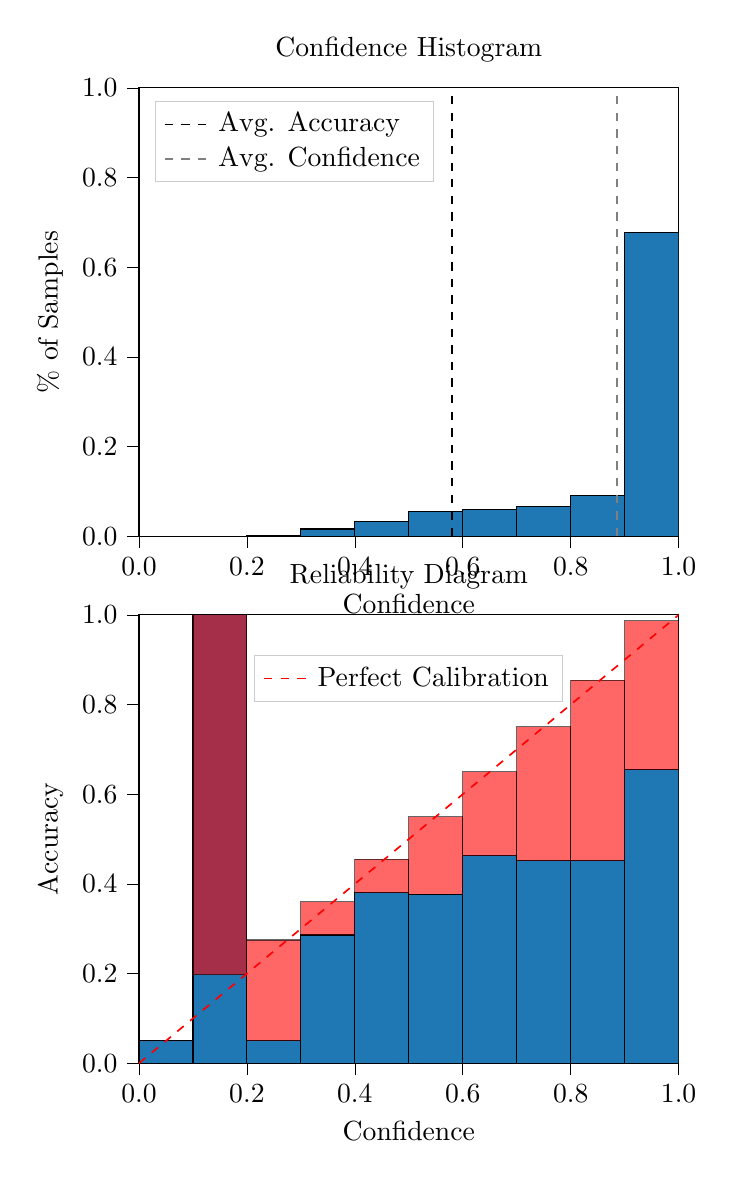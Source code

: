 % This file was created by tikzplotlib v0.9.8.
\begin{tikzpicture}

\definecolor{color0}{rgb}{0.122,0.467,0.706}

\begin{groupplot}[group style={group size=1 by 2}]
\nextgroupplot[
legend cell align={left},
legend style={
  fill opacity=0.8,
  draw opacity=1,
  text opacity=1,
  at={(0.03,0.97)},
  anchor=north west,
  draw=white!80!black
},
tick align=outside,
tick pos=left,
title={Confidence Histogram},
x grid style={white!69.02!black},
xlabel={Confidence},
xmin=0, xmax=1,
xtick style={color=black},
xtick={0,0.2,0.4,0.6,0.8,1},
xticklabels={0.0,0.2,0.4,0.6,0.8,1.0},
y grid style={white!69.02!black},
ylabel={\% of Samples},
ymin=0, ymax=1,
ytick style={color=black},
ytick={0,0.2,0.4,0.6,0.8,1},
yticklabels={0.0,0.2,0.4,0.6,0.8,1.0}
]
\draw[draw=black,fill=color0] (axis cs:-6.939e-18,0) rectangle (axis cs:0.1,0);
\draw[draw=black,fill=color0] (axis cs:0.1,0) rectangle (axis cs:0.2,0.0);
\draw[draw=black,fill=color0] (axis cs:0.2,0) rectangle (axis cs:0.3,0.002);
\draw[draw=black,fill=color0] (axis cs:0.3,0) rectangle (axis cs:0.4,0.016);
\draw[draw=black,fill=color0] (axis cs:0.4,0) rectangle (axis cs:0.5,0.033);
\draw[draw=black,fill=color0] (axis cs:0.5,0) rectangle (axis cs:0.6,0.056);
\draw[draw=black,fill=color0] (axis cs:0.6,0) rectangle (axis cs:0.7,0.059);
\draw[draw=black,fill=color0] (axis cs:0.7,0) rectangle (axis cs:0.8,0.066);
\draw[draw=black,fill=color0] (axis cs:0.8,0) rectangle (axis cs:0.9,0.091);
\draw[draw=black,fill=color0] (axis cs:0.9,0) rectangle (axis cs:1,0.677);
\addplot [semithick, black, dashed]
table {%
0.58 0
0.58 1
};
\addlegendentry{Avg. Accuracy}
\addplot [semithick, white!50.196!black, dashed]
table {%
0.886 0
0.886 1
};
\addlegendentry{Avg. Confidence}

\nextgroupplot[
legend cell align={left},
legend style={
  fill opacity=0.8,
  draw opacity=1,
  text opacity=1,
  at={(0.5,0.91)},
  anchor=north,
  draw=white!80!black
},
tick align=outside,
tick pos=left,
title={Reliability Diagram},
x grid style={white!69.02!black},
xlabel={Confidence},
xmin=0, xmax=1,
xtick style={color=black},
xtick={0,0.2,0.4,0.6,0.8,1},
xticklabels={0.0,0.2,0.4,0.6,0.8,1.0},
y grid style={white!69.02!black},
ylabel={Accuracy},
ymin=0, ymax=1,
ytick style={color=black},
ytick={0,0.2,0.4,0.6,0.8,1},
yticklabels={0.0,0.2,0.4,0.6,0.8,1.0}
]
\draw[draw=black,fill=color0] (axis cs:-6.939e-18,0) rectangle (axis cs:0.1,0.05);
\draw[draw=black,fill=color0] (axis cs:0.1,0) rectangle (axis cs:0.2,1);
\draw[draw=black,fill=color0] (axis cs:0.2,0) rectangle (axis cs:0.3,0.05);
\draw[draw=black,fill=color0] (axis cs:0.3,0) rectangle (axis cs:0.4,0.286);
\draw[draw=black,fill=color0] (axis cs:0.4,0) rectangle (axis cs:0.5,0.38);
\draw[draw=black,fill=color0] (axis cs:0.5,0) rectangle (axis cs:0.6,0.377);
\draw[draw=black,fill=color0] (axis cs:0.6,0) rectangle (axis cs:0.7,0.463);
\draw[draw=black,fill=color0] (axis cs:0.7,0) rectangle (axis cs:0.8,0.452);
\draw[draw=black,fill=color0] (axis cs:0.8,0) rectangle (axis cs:0.9,0.452);
\draw[draw=black,fill=color0] (axis cs:0.9,0) rectangle (axis cs:1,0.655);
\draw[draw=black,fill=red,opacity=0.6] (axis cs:-6.939e-18,0.05) rectangle (axis cs:0.1,0.05);
\draw[draw=black,fill=red,opacity=0.6] (axis cs:0.1,1) rectangle (axis cs:0.2,0.197);
\draw[draw=black,fill=red,opacity=0.6] (axis cs:0.2,0.05) rectangle (axis cs:0.3,0.275);
\draw[draw=black,fill=red,opacity=0.6] (axis cs:0.3,0.286) rectangle (axis cs:0.4,0.36);
\draw[draw=black,fill=red,opacity=0.6] (axis cs:0.4,0.38) rectangle (axis cs:0.5,0.455);
\draw[draw=black,fill=red,opacity=0.6] (axis cs:0.5,0.377) rectangle (axis cs:0.6,0.55);
\draw[draw=black,fill=red,opacity=0.6] (axis cs:0.6,0.463) rectangle (axis cs:0.7,0.65);
\draw[draw=black,fill=red,opacity=0.6] (axis cs:0.7,0.452) rectangle (axis cs:0.8,0.751);
\draw[draw=black,fill=red,opacity=0.6] (axis cs:0.8,0.452) rectangle (axis cs:0.9,0.854);
\draw[draw=black,fill=red,opacity=0.6] (axis cs:0.9,0.655) rectangle (axis cs:1,0.987);
\addplot [semithick, red, dashed]
table {%
0 0
1 1
};
\addlegendentry{Perfect Calibration}
\end{groupplot}

\end{tikzpicture}
